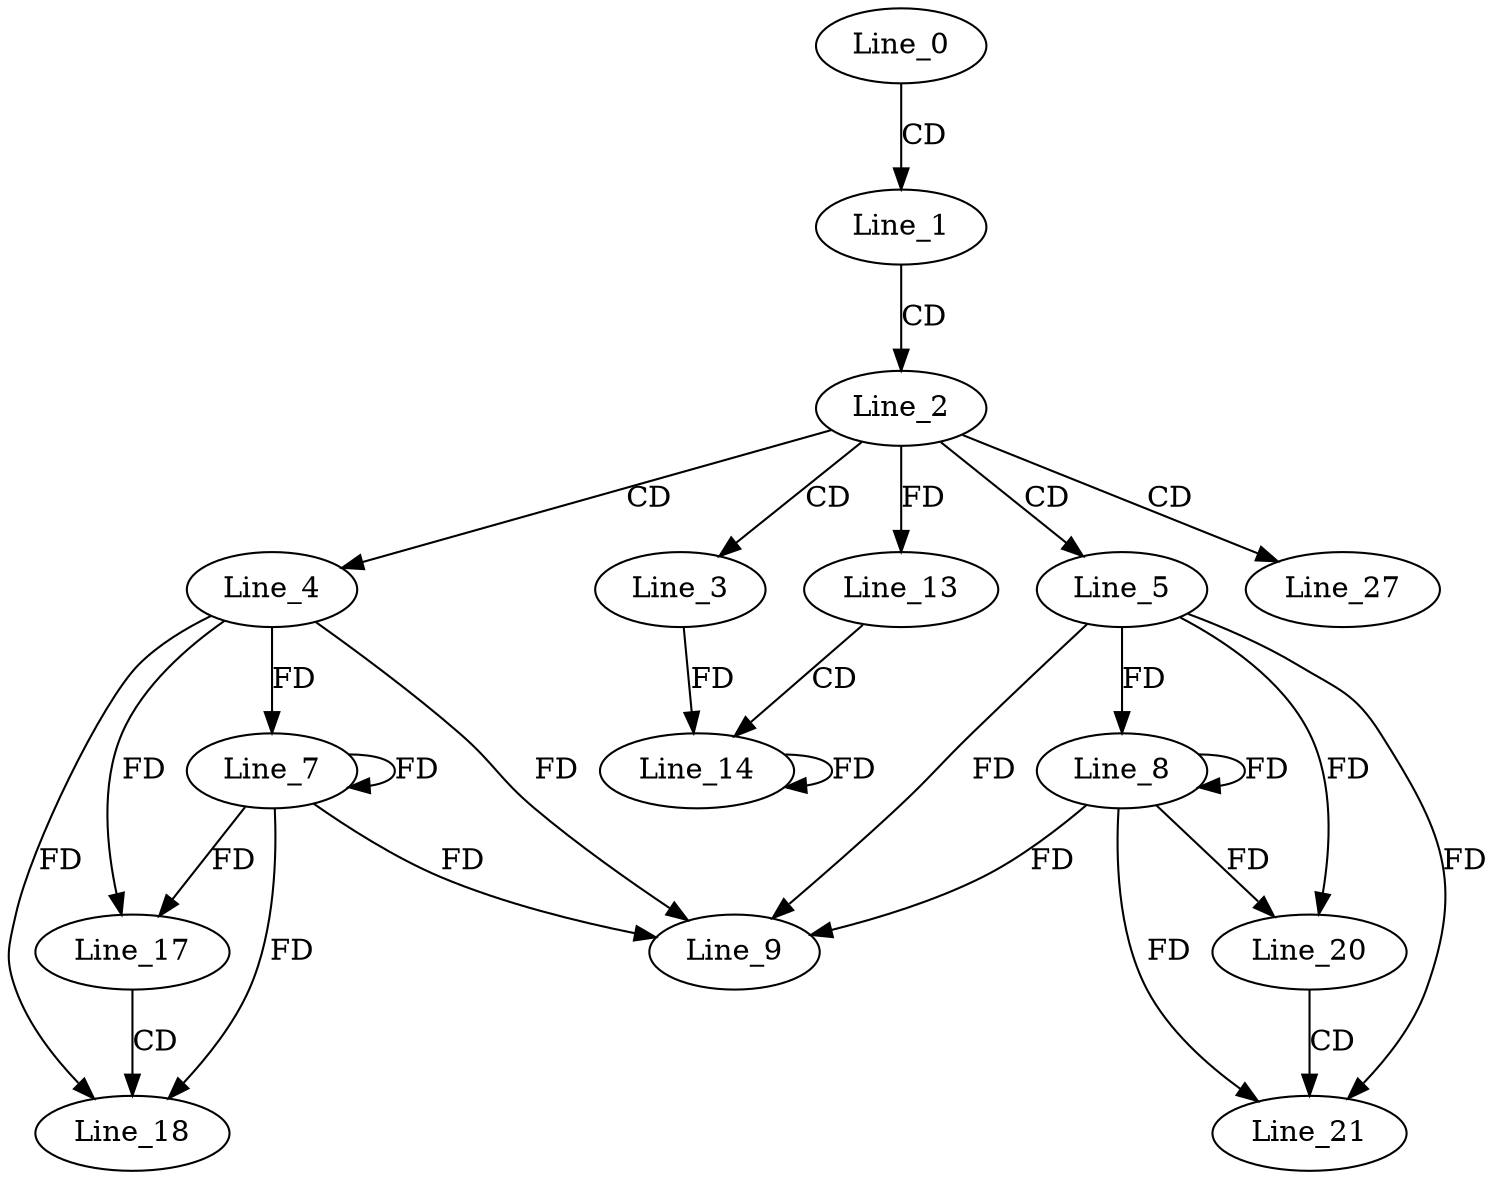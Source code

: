 digraph G {
  Line_0;
  Line_1;
  Line_2;
  Line_3;
  Line_4;
  Line_5;
  Line_7;
  Line_7;
  Line_8;
  Line_8;
  Line_9;
  Line_9;
  Line_13;
  Line_13;
  Line_13;
  Line_14;
  Line_17;
  Line_18;
  Line_20;
  Line_21;
  Line_27;
  Line_0 -> Line_1 [ label="CD" ];
  Line_1 -> Line_2 [ label="CD" ];
  Line_2 -> Line_3 [ label="CD" ];
  Line_2 -> Line_4 [ label="CD" ];
  Line_2 -> Line_5 [ label="CD" ];
  Line_4 -> Line_7 [ label="FD" ];
  Line_7 -> Line_7 [ label="FD" ];
  Line_5 -> Line_8 [ label="FD" ];
  Line_8 -> Line_8 [ label="FD" ];
  Line_5 -> Line_9 [ label="FD" ];
  Line_8 -> Line_9 [ label="FD" ];
  Line_4 -> Line_9 [ label="FD" ];
  Line_7 -> Line_9 [ label="FD" ];
  Line_2 -> Line_13 [ label="FD" ];
  Line_13 -> Line_14 [ label="CD" ];
  Line_3 -> Line_14 [ label="FD" ];
  Line_14 -> Line_14 [ label="FD" ];
  Line_4 -> Line_17 [ label="FD" ];
  Line_7 -> Line_17 [ label="FD" ];
  Line_17 -> Line_18 [ label="CD" ];
  Line_4 -> Line_18 [ label="FD" ];
  Line_7 -> Line_18 [ label="FD" ];
  Line_5 -> Line_20 [ label="FD" ];
  Line_8 -> Line_20 [ label="FD" ];
  Line_20 -> Line_21 [ label="CD" ];
  Line_5 -> Line_21 [ label="FD" ];
  Line_8 -> Line_21 [ label="FD" ];
  Line_2 -> Line_27 [ label="CD" ];
}
